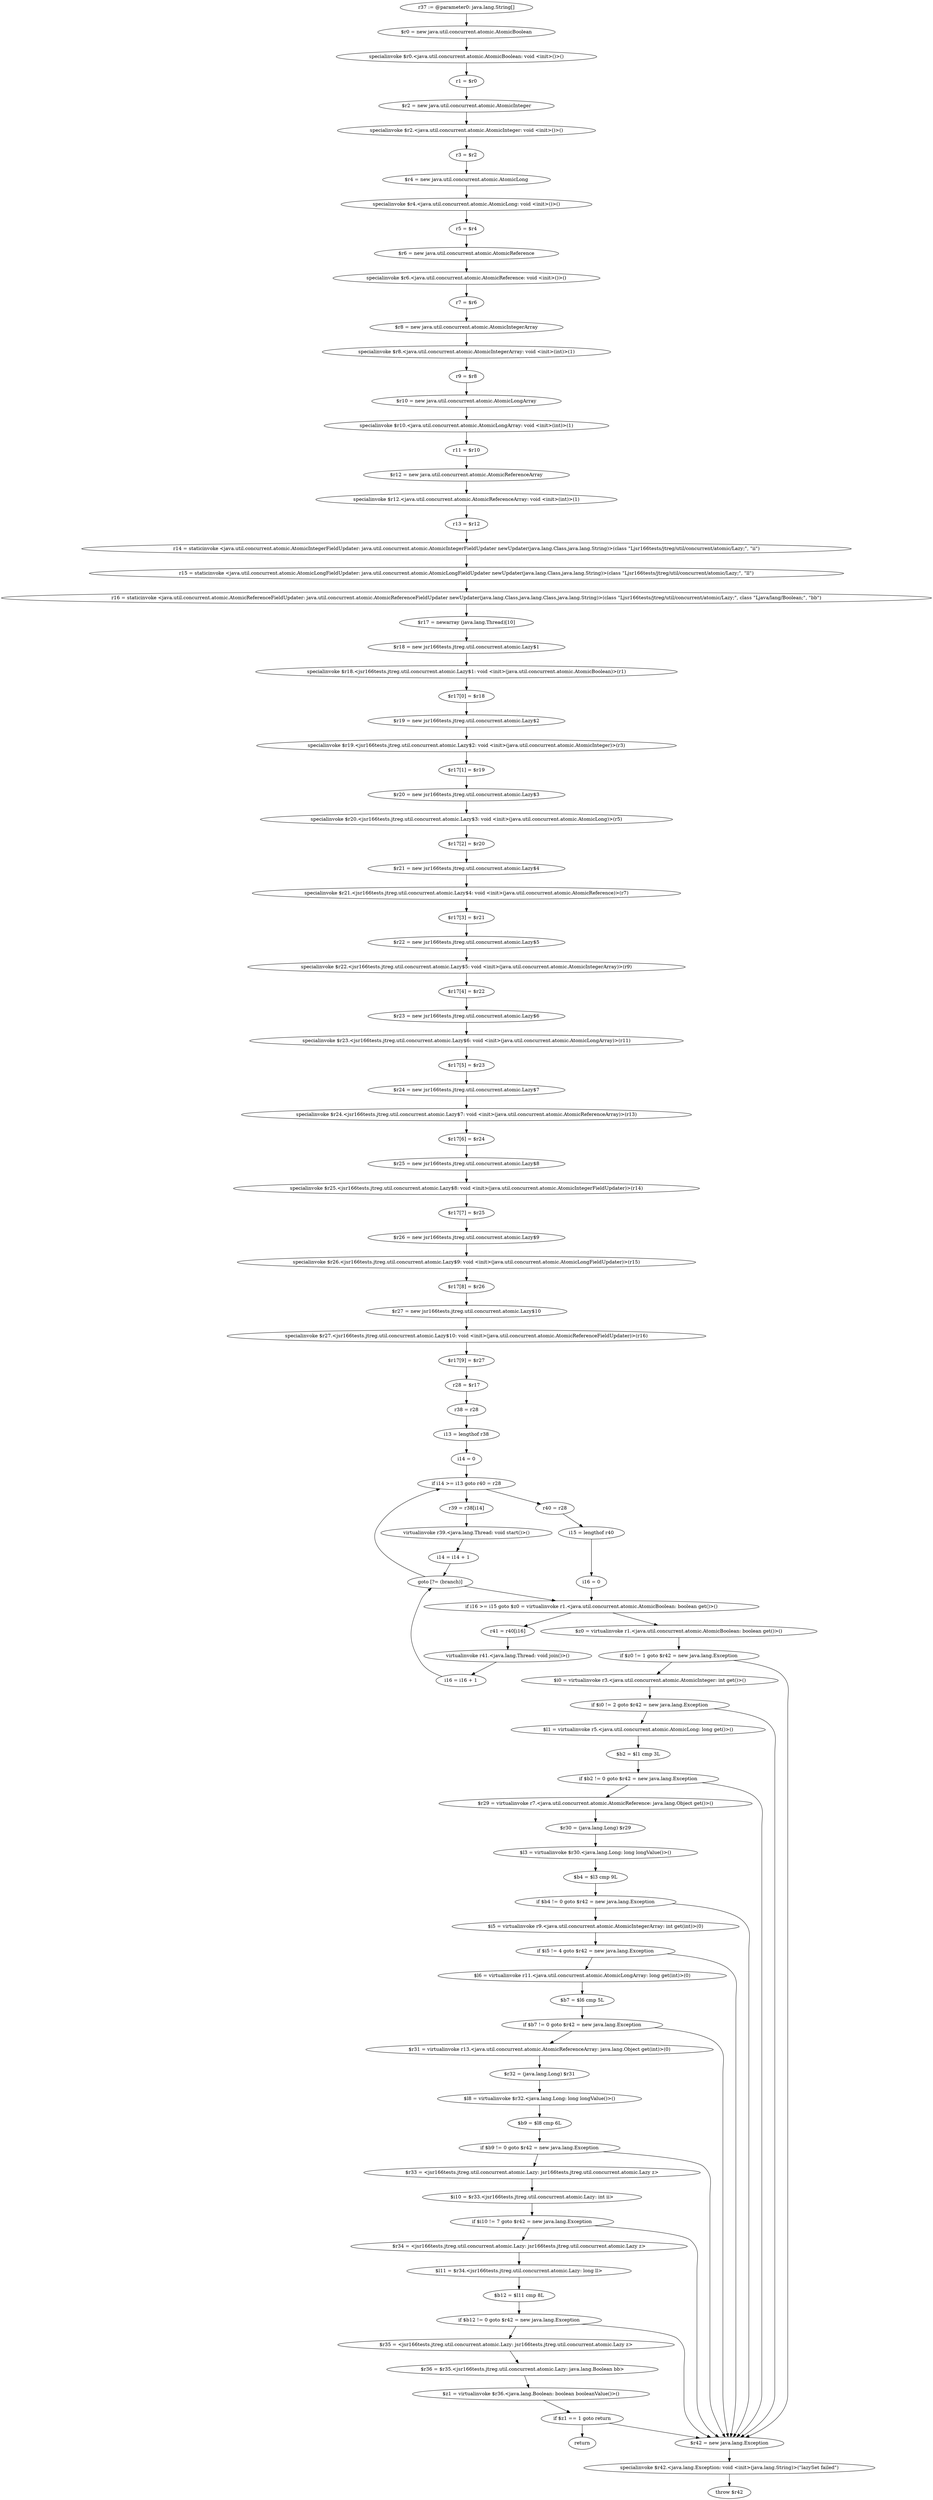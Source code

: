 digraph "unitGraph" {
    "r37 := @parameter0: java.lang.String[]"
    "$r0 = new java.util.concurrent.atomic.AtomicBoolean"
    "specialinvoke $r0.<java.util.concurrent.atomic.AtomicBoolean: void <init>()>()"
    "r1 = $r0"
    "$r2 = new java.util.concurrent.atomic.AtomicInteger"
    "specialinvoke $r2.<java.util.concurrent.atomic.AtomicInteger: void <init>()>()"
    "r3 = $r2"
    "$r4 = new java.util.concurrent.atomic.AtomicLong"
    "specialinvoke $r4.<java.util.concurrent.atomic.AtomicLong: void <init>()>()"
    "r5 = $r4"
    "$r6 = new java.util.concurrent.atomic.AtomicReference"
    "specialinvoke $r6.<java.util.concurrent.atomic.AtomicReference: void <init>()>()"
    "r7 = $r6"
    "$r8 = new java.util.concurrent.atomic.AtomicIntegerArray"
    "specialinvoke $r8.<java.util.concurrent.atomic.AtomicIntegerArray: void <init>(int)>(1)"
    "r9 = $r8"
    "$r10 = new java.util.concurrent.atomic.AtomicLongArray"
    "specialinvoke $r10.<java.util.concurrent.atomic.AtomicLongArray: void <init>(int)>(1)"
    "r11 = $r10"
    "$r12 = new java.util.concurrent.atomic.AtomicReferenceArray"
    "specialinvoke $r12.<java.util.concurrent.atomic.AtomicReferenceArray: void <init>(int)>(1)"
    "r13 = $r12"
    "r14 = staticinvoke <java.util.concurrent.atomic.AtomicIntegerFieldUpdater: java.util.concurrent.atomic.AtomicIntegerFieldUpdater newUpdater(java.lang.Class,java.lang.String)>(class \"Ljsr166tests/jtreg/util/concurrent/atomic/Lazy;\", \"ii\")"
    "r15 = staticinvoke <java.util.concurrent.atomic.AtomicLongFieldUpdater: java.util.concurrent.atomic.AtomicLongFieldUpdater newUpdater(java.lang.Class,java.lang.String)>(class \"Ljsr166tests/jtreg/util/concurrent/atomic/Lazy;\", \"ll\")"
    "r16 = staticinvoke <java.util.concurrent.atomic.AtomicReferenceFieldUpdater: java.util.concurrent.atomic.AtomicReferenceFieldUpdater newUpdater(java.lang.Class,java.lang.Class,java.lang.String)>(class \"Ljsr166tests/jtreg/util/concurrent/atomic/Lazy;\", class \"Ljava/lang/Boolean;\", \"bb\")"
    "$r17 = newarray (java.lang.Thread)[10]"
    "$r18 = new jsr166tests.jtreg.util.concurrent.atomic.Lazy$1"
    "specialinvoke $r18.<jsr166tests.jtreg.util.concurrent.atomic.Lazy$1: void <init>(java.util.concurrent.atomic.AtomicBoolean)>(r1)"
    "$r17[0] = $r18"
    "$r19 = new jsr166tests.jtreg.util.concurrent.atomic.Lazy$2"
    "specialinvoke $r19.<jsr166tests.jtreg.util.concurrent.atomic.Lazy$2: void <init>(java.util.concurrent.atomic.AtomicInteger)>(r3)"
    "$r17[1] = $r19"
    "$r20 = new jsr166tests.jtreg.util.concurrent.atomic.Lazy$3"
    "specialinvoke $r20.<jsr166tests.jtreg.util.concurrent.atomic.Lazy$3: void <init>(java.util.concurrent.atomic.AtomicLong)>(r5)"
    "$r17[2] = $r20"
    "$r21 = new jsr166tests.jtreg.util.concurrent.atomic.Lazy$4"
    "specialinvoke $r21.<jsr166tests.jtreg.util.concurrent.atomic.Lazy$4: void <init>(java.util.concurrent.atomic.AtomicReference)>(r7)"
    "$r17[3] = $r21"
    "$r22 = new jsr166tests.jtreg.util.concurrent.atomic.Lazy$5"
    "specialinvoke $r22.<jsr166tests.jtreg.util.concurrent.atomic.Lazy$5: void <init>(java.util.concurrent.atomic.AtomicIntegerArray)>(r9)"
    "$r17[4] = $r22"
    "$r23 = new jsr166tests.jtreg.util.concurrent.atomic.Lazy$6"
    "specialinvoke $r23.<jsr166tests.jtreg.util.concurrent.atomic.Lazy$6: void <init>(java.util.concurrent.atomic.AtomicLongArray)>(r11)"
    "$r17[5] = $r23"
    "$r24 = new jsr166tests.jtreg.util.concurrent.atomic.Lazy$7"
    "specialinvoke $r24.<jsr166tests.jtreg.util.concurrent.atomic.Lazy$7: void <init>(java.util.concurrent.atomic.AtomicReferenceArray)>(r13)"
    "$r17[6] = $r24"
    "$r25 = new jsr166tests.jtreg.util.concurrent.atomic.Lazy$8"
    "specialinvoke $r25.<jsr166tests.jtreg.util.concurrent.atomic.Lazy$8: void <init>(java.util.concurrent.atomic.AtomicIntegerFieldUpdater)>(r14)"
    "$r17[7] = $r25"
    "$r26 = new jsr166tests.jtreg.util.concurrent.atomic.Lazy$9"
    "specialinvoke $r26.<jsr166tests.jtreg.util.concurrent.atomic.Lazy$9: void <init>(java.util.concurrent.atomic.AtomicLongFieldUpdater)>(r15)"
    "$r17[8] = $r26"
    "$r27 = new jsr166tests.jtreg.util.concurrent.atomic.Lazy$10"
    "specialinvoke $r27.<jsr166tests.jtreg.util.concurrent.atomic.Lazy$10: void <init>(java.util.concurrent.atomic.AtomicReferenceFieldUpdater)>(r16)"
    "$r17[9] = $r27"
    "r28 = $r17"
    "r38 = r28"
    "i13 = lengthof r38"
    "i14 = 0"
    "if i14 >= i13 goto r40 = r28"
    "r39 = r38[i14]"
    "virtualinvoke r39.<java.lang.Thread: void start()>()"
    "i14 = i14 + 1"
    "goto [?= (branch)]"
    "r40 = r28"
    "i15 = lengthof r40"
    "i16 = 0"
    "if i16 >= i15 goto $z0 = virtualinvoke r1.<java.util.concurrent.atomic.AtomicBoolean: boolean get()>()"
    "r41 = r40[i16]"
    "virtualinvoke r41.<java.lang.Thread: void join()>()"
    "i16 = i16 + 1"
    "$z0 = virtualinvoke r1.<java.util.concurrent.atomic.AtomicBoolean: boolean get()>()"
    "if $z0 != 1 goto $r42 = new java.lang.Exception"
    "$i0 = virtualinvoke r3.<java.util.concurrent.atomic.AtomicInteger: int get()>()"
    "if $i0 != 2 goto $r42 = new java.lang.Exception"
    "$l1 = virtualinvoke r5.<java.util.concurrent.atomic.AtomicLong: long get()>()"
    "$b2 = $l1 cmp 3L"
    "if $b2 != 0 goto $r42 = new java.lang.Exception"
    "$r29 = virtualinvoke r7.<java.util.concurrent.atomic.AtomicReference: java.lang.Object get()>()"
    "$r30 = (java.lang.Long) $r29"
    "$l3 = virtualinvoke $r30.<java.lang.Long: long longValue()>()"
    "$b4 = $l3 cmp 9L"
    "if $b4 != 0 goto $r42 = new java.lang.Exception"
    "$i5 = virtualinvoke r9.<java.util.concurrent.atomic.AtomicIntegerArray: int get(int)>(0)"
    "if $i5 != 4 goto $r42 = new java.lang.Exception"
    "$l6 = virtualinvoke r11.<java.util.concurrent.atomic.AtomicLongArray: long get(int)>(0)"
    "$b7 = $l6 cmp 5L"
    "if $b7 != 0 goto $r42 = new java.lang.Exception"
    "$r31 = virtualinvoke r13.<java.util.concurrent.atomic.AtomicReferenceArray: java.lang.Object get(int)>(0)"
    "$r32 = (java.lang.Long) $r31"
    "$l8 = virtualinvoke $r32.<java.lang.Long: long longValue()>()"
    "$b9 = $l8 cmp 6L"
    "if $b9 != 0 goto $r42 = new java.lang.Exception"
    "$r33 = <jsr166tests.jtreg.util.concurrent.atomic.Lazy: jsr166tests.jtreg.util.concurrent.atomic.Lazy z>"
    "$i10 = $r33.<jsr166tests.jtreg.util.concurrent.atomic.Lazy: int ii>"
    "if $i10 != 7 goto $r42 = new java.lang.Exception"
    "$r34 = <jsr166tests.jtreg.util.concurrent.atomic.Lazy: jsr166tests.jtreg.util.concurrent.atomic.Lazy z>"
    "$l11 = $r34.<jsr166tests.jtreg.util.concurrent.atomic.Lazy: long ll>"
    "$b12 = $l11 cmp 8L"
    "if $b12 != 0 goto $r42 = new java.lang.Exception"
    "$r35 = <jsr166tests.jtreg.util.concurrent.atomic.Lazy: jsr166tests.jtreg.util.concurrent.atomic.Lazy z>"
    "$r36 = $r35.<jsr166tests.jtreg.util.concurrent.atomic.Lazy: java.lang.Boolean bb>"
    "$z1 = virtualinvoke $r36.<java.lang.Boolean: boolean booleanValue()>()"
    "if $z1 == 1 goto return"
    "$r42 = new java.lang.Exception"
    "specialinvoke $r42.<java.lang.Exception: void <init>(java.lang.String)>(\"lazySet failed\")"
    "throw $r42"
    "return"
    "r37 := @parameter0: java.lang.String[]"->"$r0 = new java.util.concurrent.atomic.AtomicBoolean";
    "$r0 = new java.util.concurrent.atomic.AtomicBoolean"->"specialinvoke $r0.<java.util.concurrent.atomic.AtomicBoolean: void <init>()>()";
    "specialinvoke $r0.<java.util.concurrent.atomic.AtomicBoolean: void <init>()>()"->"r1 = $r0";
    "r1 = $r0"->"$r2 = new java.util.concurrent.atomic.AtomicInteger";
    "$r2 = new java.util.concurrent.atomic.AtomicInteger"->"specialinvoke $r2.<java.util.concurrent.atomic.AtomicInteger: void <init>()>()";
    "specialinvoke $r2.<java.util.concurrent.atomic.AtomicInteger: void <init>()>()"->"r3 = $r2";
    "r3 = $r2"->"$r4 = new java.util.concurrent.atomic.AtomicLong";
    "$r4 = new java.util.concurrent.atomic.AtomicLong"->"specialinvoke $r4.<java.util.concurrent.atomic.AtomicLong: void <init>()>()";
    "specialinvoke $r4.<java.util.concurrent.atomic.AtomicLong: void <init>()>()"->"r5 = $r4";
    "r5 = $r4"->"$r6 = new java.util.concurrent.atomic.AtomicReference";
    "$r6 = new java.util.concurrent.atomic.AtomicReference"->"specialinvoke $r6.<java.util.concurrent.atomic.AtomicReference: void <init>()>()";
    "specialinvoke $r6.<java.util.concurrent.atomic.AtomicReference: void <init>()>()"->"r7 = $r6";
    "r7 = $r6"->"$r8 = new java.util.concurrent.atomic.AtomicIntegerArray";
    "$r8 = new java.util.concurrent.atomic.AtomicIntegerArray"->"specialinvoke $r8.<java.util.concurrent.atomic.AtomicIntegerArray: void <init>(int)>(1)";
    "specialinvoke $r8.<java.util.concurrent.atomic.AtomicIntegerArray: void <init>(int)>(1)"->"r9 = $r8";
    "r9 = $r8"->"$r10 = new java.util.concurrent.atomic.AtomicLongArray";
    "$r10 = new java.util.concurrent.atomic.AtomicLongArray"->"specialinvoke $r10.<java.util.concurrent.atomic.AtomicLongArray: void <init>(int)>(1)";
    "specialinvoke $r10.<java.util.concurrent.atomic.AtomicLongArray: void <init>(int)>(1)"->"r11 = $r10";
    "r11 = $r10"->"$r12 = new java.util.concurrent.atomic.AtomicReferenceArray";
    "$r12 = new java.util.concurrent.atomic.AtomicReferenceArray"->"specialinvoke $r12.<java.util.concurrent.atomic.AtomicReferenceArray: void <init>(int)>(1)";
    "specialinvoke $r12.<java.util.concurrent.atomic.AtomicReferenceArray: void <init>(int)>(1)"->"r13 = $r12";
    "r13 = $r12"->"r14 = staticinvoke <java.util.concurrent.atomic.AtomicIntegerFieldUpdater: java.util.concurrent.atomic.AtomicIntegerFieldUpdater newUpdater(java.lang.Class,java.lang.String)>(class \"Ljsr166tests/jtreg/util/concurrent/atomic/Lazy;\", \"ii\")";
    "r14 = staticinvoke <java.util.concurrent.atomic.AtomicIntegerFieldUpdater: java.util.concurrent.atomic.AtomicIntegerFieldUpdater newUpdater(java.lang.Class,java.lang.String)>(class \"Ljsr166tests/jtreg/util/concurrent/atomic/Lazy;\", \"ii\")"->"r15 = staticinvoke <java.util.concurrent.atomic.AtomicLongFieldUpdater: java.util.concurrent.atomic.AtomicLongFieldUpdater newUpdater(java.lang.Class,java.lang.String)>(class \"Ljsr166tests/jtreg/util/concurrent/atomic/Lazy;\", \"ll\")";
    "r15 = staticinvoke <java.util.concurrent.atomic.AtomicLongFieldUpdater: java.util.concurrent.atomic.AtomicLongFieldUpdater newUpdater(java.lang.Class,java.lang.String)>(class \"Ljsr166tests/jtreg/util/concurrent/atomic/Lazy;\", \"ll\")"->"r16 = staticinvoke <java.util.concurrent.atomic.AtomicReferenceFieldUpdater: java.util.concurrent.atomic.AtomicReferenceFieldUpdater newUpdater(java.lang.Class,java.lang.Class,java.lang.String)>(class \"Ljsr166tests/jtreg/util/concurrent/atomic/Lazy;\", class \"Ljava/lang/Boolean;\", \"bb\")";
    "r16 = staticinvoke <java.util.concurrent.atomic.AtomicReferenceFieldUpdater: java.util.concurrent.atomic.AtomicReferenceFieldUpdater newUpdater(java.lang.Class,java.lang.Class,java.lang.String)>(class \"Ljsr166tests/jtreg/util/concurrent/atomic/Lazy;\", class \"Ljava/lang/Boolean;\", \"bb\")"->"$r17 = newarray (java.lang.Thread)[10]";
    "$r17 = newarray (java.lang.Thread)[10]"->"$r18 = new jsr166tests.jtreg.util.concurrent.atomic.Lazy$1";
    "$r18 = new jsr166tests.jtreg.util.concurrent.atomic.Lazy$1"->"specialinvoke $r18.<jsr166tests.jtreg.util.concurrent.atomic.Lazy$1: void <init>(java.util.concurrent.atomic.AtomicBoolean)>(r1)";
    "specialinvoke $r18.<jsr166tests.jtreg.util.concurrent.atomic.Lazy$1: void <init>(java.util.concurrent.atomic.AtomicBoolean)>(r1)"->"$r17[0] = $r18";
    "$r17[0] = $r18"->"$r19 = new jsr166tests.jtreg.util.concurrent.atomic.Lazy$2";
    "$r19 = new jsr166tests.jtreg.util.concurrent.atomic.Lazy$2"->"specialinvoke $r19.<jsr166tests.jtreg.util.concurrent.atomic.Lazy$2: void <init>(java.util.concurrent.atomic.AtomicInteger)>(r3)";
    "specialinvoke $r19.<jsr166tests.jtreg.util.concurrent.atomic.Lazy$2: void <init>(java.util.concurrent.atomic.AtomicInteger)>(r3)"->"$r17[1] = $r19";
    "$r17[1] = $r19"->"$r20 = new jsr166tests.jtreg.util.concurrent.atomic.Lazy$3";
    "$r20 = new jsr166tests.jtreg.util.concurrent.atomic.Lazy$3"->"specialinvoke $r20.<jsr166tests.jtreg.util.concurrent.atomic.Lazy$3: void <init>(java.util.concurrent.atomic.AtomicLong)>(r5)";
    "specialinvoke $r20.<jsr166tests.jtreg.util.concurrent.atomic.Lazy$3: void <init>(java.util.concurrent.atomic.AtomicLong)>(r5)"->"$r17[2] = $r20";
    "$r17[2] = $r20"->"$r21 = new jsr166tests.jtreg.util.concurrent.atomic.Lazy$4";
    "$r21 = new jsr166tests.jtreg.util.concurrent.atomic.Lazy$4"->"specialinvoke $r21.<jsr166tests.jtreg.util.concurrent.atomic.Lazy$4: void <init>(java.util.concurrent.atomic.AtomicReference)>(r7)";
    "specialinvoke $r21.<jsr166tests.jtreg.util.concurrent.atomic.Lazy$4: void <init>(java.util.concurrent.atomic.AtomicReference)>(r7)"->"$r17[3] = $r21";
    "$r17[3] = $r21"->"$r22 = new jsr166tests.jtreg.util.concurrent.atomic.Lazy$5";
    "$r22 = new jsr166tests.jtreg.util.concurrent.atomic.Lazy$5"->"specialinvoke $r22.<jsr166tests.jtreg.util.concurrent.atomic.Lazy$5: void <init>(java.util.concurrent.atomic.AtomicIntegerArray)>(r9)";
    "specialinvoke $r22.<jsr166tests.jtreg.util.concurrent.atomic.Lazy$5: void <init>(java.util.concurrent.atomic.AtomicIntegerArray)>(r9)"->"$r17[4] = $r22";
    "$r17[4] = $r22"->"$r23 = new jsr166tests.jtreg.util.concurrent.atomic.Lazy$6";
    "$r23 = new jsr166tests.jtreg.util.concurrent.atomic.Lazy$6"->"specialinvoke $r23.<jsr166tests.jtreg.util.concurrent.atomic.Lazy$6: void <init>(java.util.concurrent.atomic.AtomicLongArray)>(r11)";
    "specialinvoke $r23.<jsr166tests.jtreg.util.concurrent.atomic.Lazy$6: void <init>(java.util.concurrent.atomic.AtomicLongArray)>(r11)"->"$r17[5] = $r23";
    "$r17[5] = $r23"->"$r24 = new jsr166tests.jtreg.util.concurrent.atomic.Lazy$7";
    "$r24 = new jsr166tests.jtreg.util.concurrent.atomic.Lazy$7"->"specialinvoke $r24.<jsr166tests.jtreg.util.concurrent.atomic.Lazy$7: void <init>(java.util.concurrent.atomic.AtomicReferenceArray)>(r13)";
    "specialinvoke $r24.<jsr166tests.jtreg.util.concurrent.atomic.Lazy$7: void <init>(java.util.concurrent.atomic.AtomicReferenceArray)>(r13)"->"$r17[6] = $r24";
    "$r17[6] = $r24"->"$r25 = new jsr166tests.jtreg.util.concurrent.atomic.Lazy$8";
    "$r25 = new jsr166tests.jtreg.util.concurrent.atomic.Lazy$8"->"specialinvoke $r25.<jsr166tests.jtreg.util.concurrent.atomic.Lazy$8: void <init>(java.util.concurrent.atomic.AtomicIntegerFieldUpdater)>(r14)";
    "specialinvoke $r25.<jsr166tests.jtreg.util.concurrent.atomic.Lazy$8: void <init>(java.util.concurrent.atomic.AtomicIntegerFieldUpdater)>(r14)"->"$r17[7] = $r25";
    "$r17[7] = $r25"->"$r26 = new jsr166tests.jtreg.util.concurrent.atomic.Lazy$9";
    "$r26 = new jsr166tests.jtreg.util.concurrent.atomic.Lazy$9"->"specialinvoke $r26.<jsr166tests.jtreg.util.concurrent.atomic.Lazy$9: void <init>(java.util.concurrent.atomic.AtomicLongFieldUpdater)>(r15)";
    "specialinvoke $r26.<jsr166tests.jtreg.util.concurrent.atomic.Lazy$9: void <init>(java.util.concurrent.atomic.AtomicLongFieldUpdater)>(r15)"->"$r17[8] = $r26";
    "$r17[8] = $r26"->"$r27 = new jsr166tests.jtreg.util.concurrent.atomic.Lazy$10";
    "$r27 = new jsr166tests.jtreg.util.concurrent.atomic.Lazy$10"->"specialinvoke $r27.<jsr166tests.jtreg.util.concurrent.atomic.Lazy$10: void <init>(java.util.concurrent.atomic.AtomicReferenceFieldUpdater)>(r16)";
    "specialinvoke $r27.<jsr166tests.jtreg.util.concurrent.atomic.Lazy$10: void <init>(java.util.concurrent.atomic.AtomicReferenceFieldUpdater)>(r16)"->"$r17[9] = $r27";
    "$r17[9] = $r27"->"r28 = $r17";
    "r28 = $r17"->"r38 = r28";
    "r38 = r28"->"i13 = lengthof r38";
    "i13 = lengthof r38"->"i14 = 0";
    "i14 = 0"->"if i14 >= i13 goto r40 = r28";
    "if i14 >= i13 goto r40 = r28"->"r39 = r38[i14]";
    "if i14 >= i13 goto r40 = r28"->"r40 = r28";
    "r39 = r38[i14]"->"virtualinvoke r39.<java.lang.Thread: void start()>()";
    "virtualinvoke r39.<java.lang.Thread: void start()>()"->"i14 = i14 + 1";
    "i14 = i14 + 1"->"goto [?= (branch)]";
    "goto [?= (branch)]"->"if i14 >= i13 goto r40 = r28";
    "r40 = r28"->"i15 = lengthof r40";
    "i15 = lengthof r40"->"i16 = 0";
    "i16 = 0"->"if i16 >= i15 goto $z0 = virtualinvoke r1.<java.util.concurrent.atomic.AtomicBoolean: boolean get()>()";
    "if i16 >= i15 goto $z0 = virtualinvoke r1.<java.util.concurrent.atomic.AtomicBoolean: boolean get()>()"->"r41 = r40[i16]";
    "if i16 >= i15 goto $z0 = virtualinvoke r1.<java.util.concurrent.atomic.AtomicBoolean: boolean get()>()"->"$z0 = virtualinvoke r1.<java.util.concurrent.atomic.AtomicBoolean: boolean get()>()";
    "r41 = r40[i16]"->"virtualinvoke r41.<java.lang.Thread: void join()>()";
    "virtualinvoke r41.<java.lang.Thread: void join()>()"->"i16 = i16 + 1";
    "i16 = i16 + 1"->"goto [?= (branch)]";
    "goto [?= (branch)]"->"if i16 >= i15 goto $z0 = virtualinvoke r1.<java.util.concurrent.atomic.AtomicBoolean: boolean get()>()";
    "$z0 = virtualinvoke r1.<java.util.concurrent.atomic.AtomicBoolean: boolean get()>()"->"if $z0 != 1 goto $r42 = new java.lang.Exception";
    "if $z0 != 1 goto $r42 = new java.lang.Exception"->"$i0 = virtualinvoke r3.<java.util.concurrent.atomic.AtomicInteger: int get()>()";
    "if $z0 != 1 goto $r42 = new java.lang.Exception"->"$r42 = new java.lang.Exception";
    "$i0 = virtualinvoke r3.<java.util.concurrent.atomic.AtomicInteger: int get()>()"->"if $i0 != 2 goto $r42 = new java.lang.Exception";
    "if $i0 != 2 goto $r42 = new java.lang.Exception"->"$l1 = virtualinvoke r5.<java.util.concurrent.atomic.AtomicLong: long get()>()";
    "if $i0 != 2 goto $r42 = new java.lang.Exception"->"$r42 = new java.lang.Exception";
    "$l1 = virtualinvoke r5.<java.util.concurrent.atomic.AtomicLong: long get()>()"->"$b2 = $l1 cmp 3L";
    "$b2 = $l1 cmp 3L"->"if $b2 != 0 goto $r42 = new java.lang.Exception";
    "if $b2 != 0 goto $r42 = new java.lang.Exception"->"$r29 = virtualinvoke r7.<java.util.concurrent.atomic.AtomicReference: java.lang.Object get()>()";
    "if $b2 != 0 goto $r42 = new java.lang.Exception"->"$r42 = new java.lang.Exception";
    "$r29 = virtualinvoke r7.<java.util.concurrent.atomic.AtomicReference: java.lang.Object get()>()"->"$r30 = (java.lang.Long) $r29";
    "$r30 = (java.lang.Long) $r29"->"$l3 = virtualinvoke $r30.<java.lang.Long: long longValue()>()";
    "$l3 = virtualinvoke $r30.<java.lang.Long: long longValue()>()"->"$b4 = $l3 cmp 9L";
    "$b4 = $l3 cmp 9L"->"if $b4 != 0 goto $r42 = new java.lang.Exception";
    "if $b4 != 0 goto $r42 = new java.lang.Exception"->"$i5 = virtualinvoke r9.<java.util.concurrent.atomic.AtomicIntegerArray: int get(int)>(0)";
    "if $b4 != 0 goto $r42 = new java.lang.Exception"->"$r42 = new java.lang.Exception";
    "$i5 = virtualinvoke r9.<java.util.concurrent.atomic.AtomicIntegerArray: int get(int)>(0)"->"if $i5 != 4 goto $r42 = new java.lang.Exception";
    "if $i5 != 4 goto $r42 = new java.lang.Exception"->"$l6 = virtualinvoke r11.<java.util.concurrent.atomic.AtomicLongArray: long get(int)>(0)";
    "if $i5 != 4 goto $r42 = new java.lang.Exception"->"$r42 = new java.lang.Exception";
    "$l6 = virtualinvoke r11.<java.util.concurrent.atomic.AtomicLongArray: long get(int)>(0)"->"$b7 = $l6 cmp 5L";
    "$b7 = $l6 cmp 5L"->"if $b7 != 0 goto $r42 = new java.lang.Exception";
    "if $b7 != 0 goto $r42 = new java.lang.Exception"->"$r31 = virtualinvoke r13.<java.util.concurrent.atomic.AtomicReferenceArray: java.lang.Object get(int)>(0)";
    "if $b7 != 0 goto $r42 = new java.lang.Exception"->"$r42 = new java.lang.Exception";
    "$r31 = virtualinvoke r13.<java.util.concurrent.atomic.AtomicReferenceArray: java.lang.Object get(int)>(0)"->"$r32 = (java.lang.Long) $r31";
    "$r32 = (java.lang.Long) $r31"->"$l8 = virtualinvoke $r32.<java.lang.Long: long longValue()>()";
    "$l8 = virtualinvoke $r32.<java.lang.Long: long longValue()>()"->"$b9 = $l8 cmp 6L";
    "$b9 = $l8 cmp 6L"->"if $b9 != 0 goto $r42 = new java.lang.Exception";
    "if $b9 != 0 goto $r42 = new java.lang.Exception"->"$r33 = <jsr166tests.jtreg.util.concurrent.atomic.Lazy: jsr166tests.jtreg.util.concurrent.atomic.Lazy z>";
    "if $b9 != 0 goto $r42 = new java.lang.Exception"->"$r42 = new java.lang.Exception";
    "$r33 = <jsr166tests.jtreg.util.concurrent.atomic.Lazy: jsr166tests.jtreg.util.concurrent.atomic.Lazy z>"->"$i10 = $r33.<jsr166tests.jtreg.util.concurrent.atomic.Lazy: int ii>";
    "$i10 = $r33.<jsr166tests.jtreg.util.concurrent.atomic.Lazy: int ii>"->"if $i10 != 7 goto $r42 = new java.lang.Exception";
    "if $i10 != 7 goto $r42 = new java.lang.Exception"->"$r34 = <jsr166tests.jtreg.util.concurrent.atomic.Lazy: jsr166tests.jtreg.util.concurrent.atomic.Lazy z>";
    "if $i10 != 7 goto $r42 = new java.lang.Exception"->"$r42 = new java.lang.Exception";
    "$r34 = <jsr166tests.jtreg.util.concurrent.atomic.Lazy: jsr166tests.jtreg.util.concurrent.atomic.Lazy z>"->"$l11 = $r34.<jsr166tests.jtreg.util.concurrent.atomic.Lazy: long ll>";
    "$l11 = $r34.<jsr166tests.jtreg.util.concurrent.atomic.Lazy: long ll>"->"$b12 = $l11 cmp 8L";
    "$b12 = $l11 cmp 8L"->"if $b12 != 0 goto $r42 = new java.lang.Exception";
    "if $b12 != 0 goto $r42 = new java.lang.Exception"->"$r35 = <jsr166tests.jtreg.util.concurrent.atomic.Lazy: jsr166tests.jtreg.util.concurrent.atomic.Lazy z>";
    "if $b12 != 0 goto $r42 = new java.lang.Exception"->"$r42 = new java.lang.Exception";
    "$r35 = <jsr166tests.jtreg.util.concurrent.atomic.Lazy: jsr166tests.jtreg.util.concurrent.atomic.Lazy z>"->"$r36 = $r35.<jsr166tests.jtreg.util.concurrent.atomic.Lazy: java.lang.Boolean bb>";
    "$r36 = $r35.<jsr166tests.jtreg.util.concurrent.atomic.Lazy: java.lang.Boolean bb>"->"$z1 = virtualinvoke $r36.<java.lang.Boolean: boolean booleanValue()>()";
    "$z1 = virtualinvoke $r36.<java.lang.Boolean: boolean booleanValue()>()"->"if $z1 == 1 goto return";
    "if $z1 == 1 goto return"->"$r42 = new java.lang.Exception";
    "if $z1 == 1 goto return"->"return";
    "$r42 = new java.lang.Exception"->"specialinvoke $r42.<java.lang.Exception: void <init>(java.lang.String)>(\"lazySet failed\")";
    "specialinvoke $r42.<java.lang.Exception: void <init>(java.lang.String)>(\"lazySet failed\")"->"throw $r42";
}
